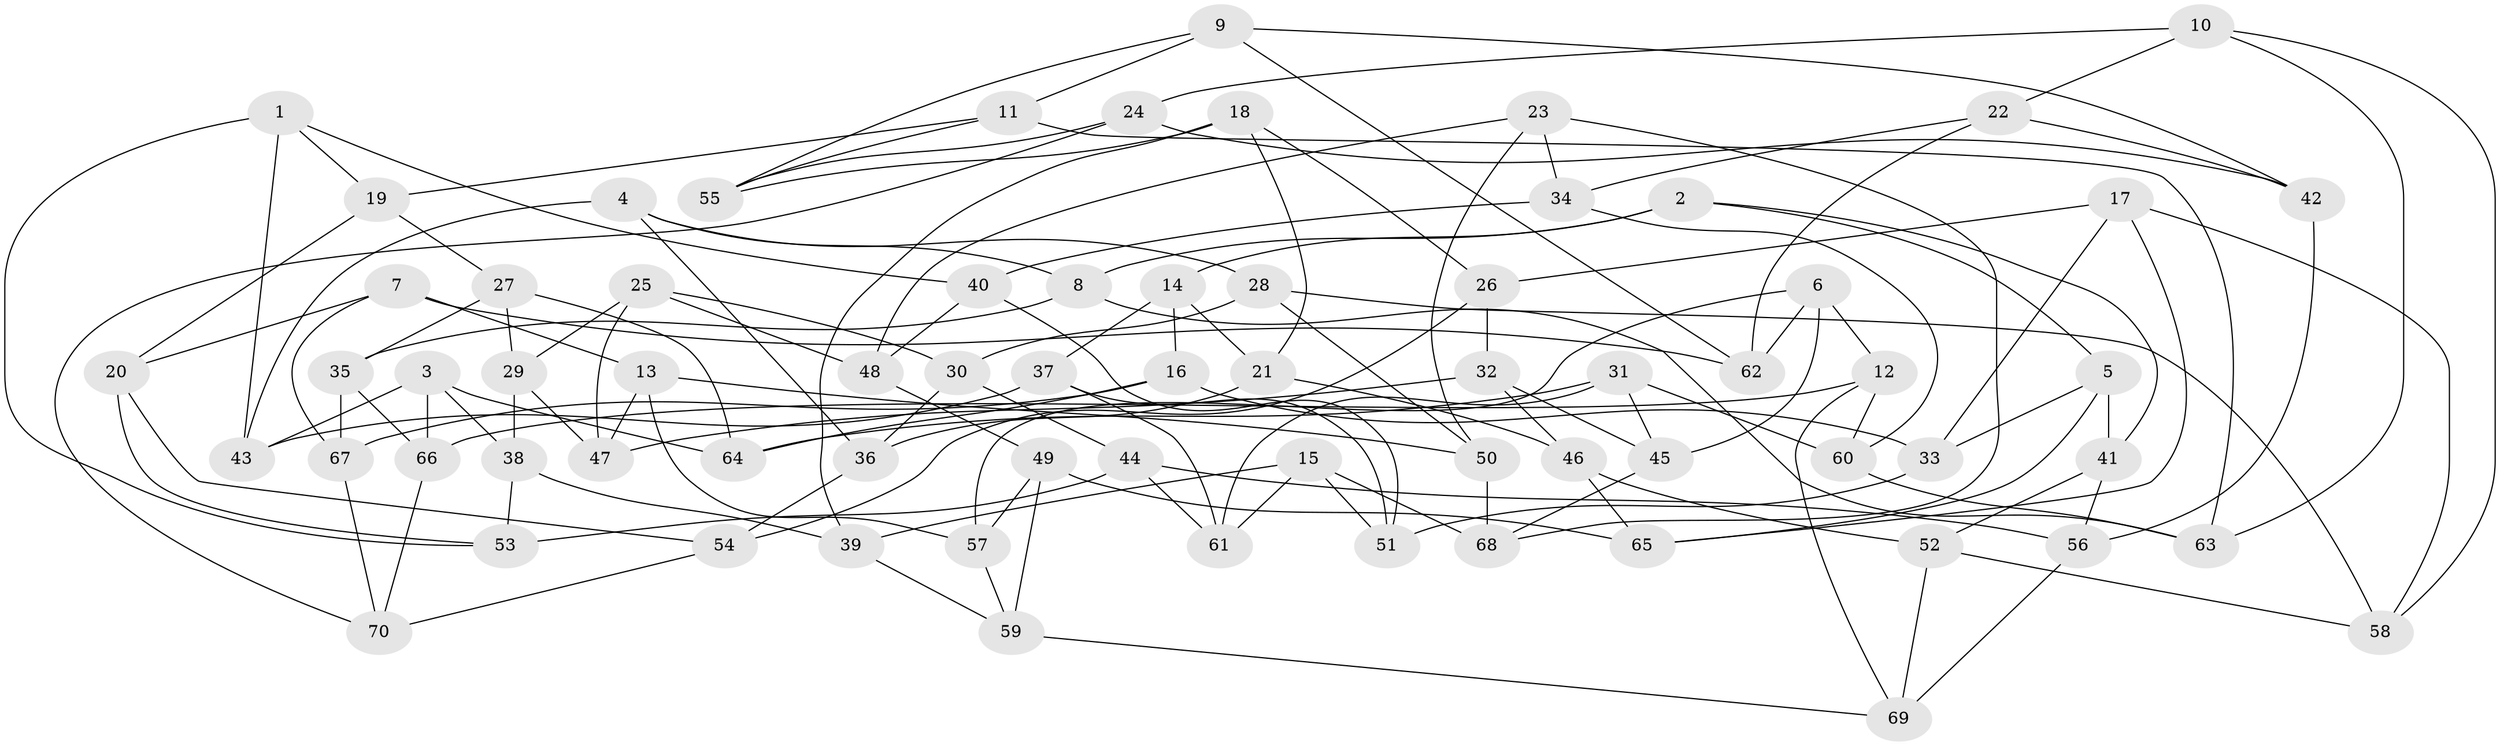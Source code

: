 // coarse degree distribution, {4: 0.2857142857142857, 6: 0.34285714285714286, 5: 0.2857142857142857, 8: 0.05714285714285714, 2: 0.02857142857142857}
// Generated by graph-tools (version 1.1) at 2025/45/03/06/25 01:45:11]
// undirected, 70 vertices, 140 edges
graph export_dot {
graph [start="1"]
  node [color=gray90,style=filled];
  1;
  2;
  3;
  4;
  5;
  6;
  7;
  8;
  9;
  10;
  11;
  12;
  13;
  14;
  15;
  16;
  17;
  18;
  19;
  20;
  21;
  22;
  23;
  24;
  25;
  26;
  27;
  28;
  29;
  30;
  31;
  32;
  33;
  34;
  35;
  36;
  37;
  38;
  39;
  40;
  41;
  42;
  43;
  44;
  45;
  46;
  47;
  48;
  49;
  50;
  51;
  52;
  53;
  54;
  55;
  56;
  57;
  58;
  59;
  60;
  61;
  62;
  63;
  64;
  65;
  66;
  67;
  68;
  69;
  70;
  1 -- 53;
  1 -- 40;
  1 -- 43;
  1 -- 19;
  2 -- 5;
  2 -- 41;
  2 -- 14;
  2 -- 8;
  3 -- 43;
  3 -- 64;
  3 -- 38;
  3 -- 66;
  4 -- 36;
  4 -- 8;
  4 -- 28;
  4 -- 43;
  5 -- 65;
  5 -- 33;
  5 -- 41;
  6 -- 62;
  6 -- 45;
  6 -- 57;
  6 -- 12;
  7 -- 20;
  7 -- 13;
  7 -- 67;
  7 -- 62;
  8 -- 63;
  8 -- 35;
  9 -- 62;
  9 -- 42;
  9 -- 55;
  9 -- 11;
  10 -- 24;
  10 -- 58;
  10 -- 22;
  10 -- 63;
  11 -- 63;
  11 -- 19;
  11 -- 55;
  12 -- 60;
  12 -- 69;
  12 -- 66;
  13 -- 57;
  13 -- 47;
  13 -- 50;
  14 -- 16;
  14 -- 37;
  14 -- 21;
  15 -- 51;
  15 -- 61;
  15 -- 68;
  15 -- 39;
  16 -- 64;
  16 -- 33;
  16 -- 67;
  17 -- 26;
  17 -- 65;
  17 -- 58;
  17 -- 33;
  18 -- 39;
  18 -- 26;
  18 -- 21;
  18 -- 55;
  19 -- 20;
  19 -- 27;
  20 -- 54;
  20 -- 53;
  21 -- 46;
  21 -- 36;
  22 -- 62;
  22 -- 42;
  22 -- 34;
  23 -- 50;
  23 -- 34;
  23 -- 48;
  23 -- 68;
  24 -- 55;
  24 -- 70;
  24 -- 42;
  25 -- 30;
  25 -- 48;
  25 -- 47;
  25 -- 29;
  26 -- 54;
  26 -- 32;
  27 -- 64;
  27 -- 35;
  27 -- 29;
  28 -- 30;
  28 -- 58;
  28 -- 50;
  29 -- 47;
  29 -- 38;
  30 -- 36;
  30 -- 44;
  31 -- 61;
  31 -- 60;
  31 -- 45;
  31 -- 64;
  32 -- 45;
  32 -- 47;
  32 -- 46;
  33 -- 51;
  34 -- 60;
  34 -- 40;
  35 -- 66;
  35 -- 67;
  36 -- 54;
  37 -- 51;
  37 -- 43;
  37 -- 61;
  38 -- 53;
  38 -- 39;
  39 -- 59;
  40 -- 48;
  40 -- 51;
  41 -- 52;
  41 -- 56;
  42 -- 56;
  44 -- 53;
  44 -- 61;
  44 -- 56;
  45 -- 68;
  46 -- 65;
  46 -- 52;
  48 -- 49;
  49 -- 65;
  49 -- 59;
  49 -- 57;
  50 -- 68;
  52 -- 69;
  52 -- 58;
  54 -- 70;
  56 -- 69;
  57 -- 59;
  59 -- 69;
  60 -- 63;
  66 -- 70;
  67 -- 70;
}
